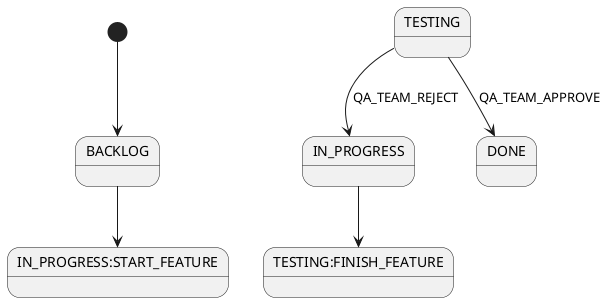 @startuml
[*] --> BACKLOG
BACKLOG --> IN_PROGRESS:START_FEATURE
IN_PROGRESS --> TESTING:FINISH_FEATURE
TESTING --> DONE: QA_TEAM_APPROVE
TESTING --> IN_PROGRESS: QA_TEAM_REJECT
@enduml